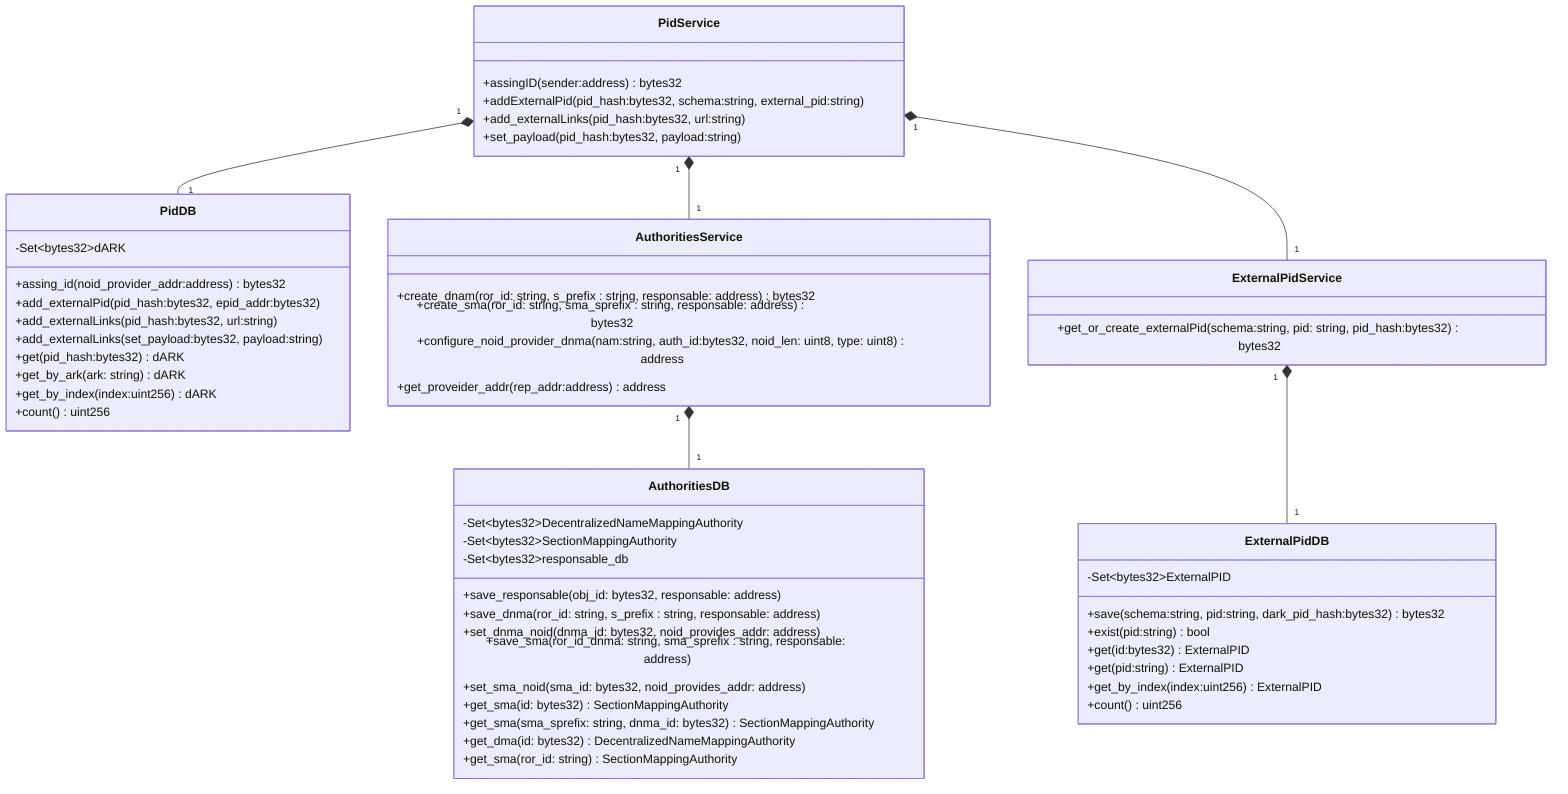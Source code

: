 classDiagram

    class AuthoritiesDB{
        -Set~bytes32~DecentralizedNameMappingAuthority
        -Set~bytes32~SectionMappingAuthority
        -Set~bytes32~responsable_db

        +save_responsable(obj_id: bytes32, responsable: address)
        +save_dnma(ror_id: string, s_prefix : string, responsable: address)
        +set_dnma_noid(dnma_id: bytes32, noid_provides_addr: address)
        +save_sma(ror_id_dnma: string, sma_sprefix : string, responsable: address)
        +set_sma_noid(sma_id: bytes32, noid_provides_addr: address)
        
        +get_sma(id: bytes32) SectionMappingAuthority
        +get_sma(sma_sprefix: string, dnma_id: bytes32) SectionMappingAuthority

        +get_dma(id: bytes32) DecentralizedNameMappingAuthority
        +get_sma(ror_id: string) SectionMappingAuthority
    }

    class ExternalPidDB{
        -Set~bytes32~ExternalPID

        +save(schema:string, pid:string, dark_pid_hash:bytes32) bytes32
        +exist(pid:string) bool
        +get(id:bytes32) ExternalPID
        +get(pid:string) ExternalPID
        +get_by_index(index:uint256) ExternalPID
        +count() uint256
    }

    class PidDB{
        -Set~bytes32~dARK
        +assing_id(noid_provider_addr:address) bytes32
        
        +add_externalPid(pid_hash:bytes32, epid_addr:bytes32)
        +add_externalLinks(pid_hash:bytes32, url:string)
        +add_externalLinks(set_payload:bytes32, payload:string)

        +get(pid_hash:bytes32) dARK
        +get_by_ark(ark: string) dARK
        +get_by_index(index:uint256) dARK
        +count() uint256
    }


    class AuthoritiesService{
        +create_dnam(ror_id: string, s_prefix : string, responsable: address) bytes32
        +create_sma(ror_id: string, sma_sprefix : string, responsable: address) bytes32
        +configure_noid_provider_dnma(nam:string, auth_id:bytes32, noid_len: uint8, type: uint8) address
        +get_proveider_addr(rep_addr:address) address
    }

    AuthoritiesService "1" *--  "1" AuthoritiesDB

    class PidService{
        +assingID(sender:address) bytes32
        +addExternalPid(pid_hash:bytes32, schema:string, external_pid:string)
        +add_externalLinks(pid_hash:bytes32, url:string)
        +set_payload(pid_hash:bytes32, payload:string)

    }

    PidService "1" *--  "1" AuthoritiesService
    PidService "1" *--  "1" ExternalPidService
    PidService "1" *--  "1" PidDB

    class ExternalPidService{
        +get_or_create_externalPid(schema:string, pid: string, pid_hash:bytes32) bytes32
    }

    ExternalPidService "1" *--  "1" ExternalPidDB